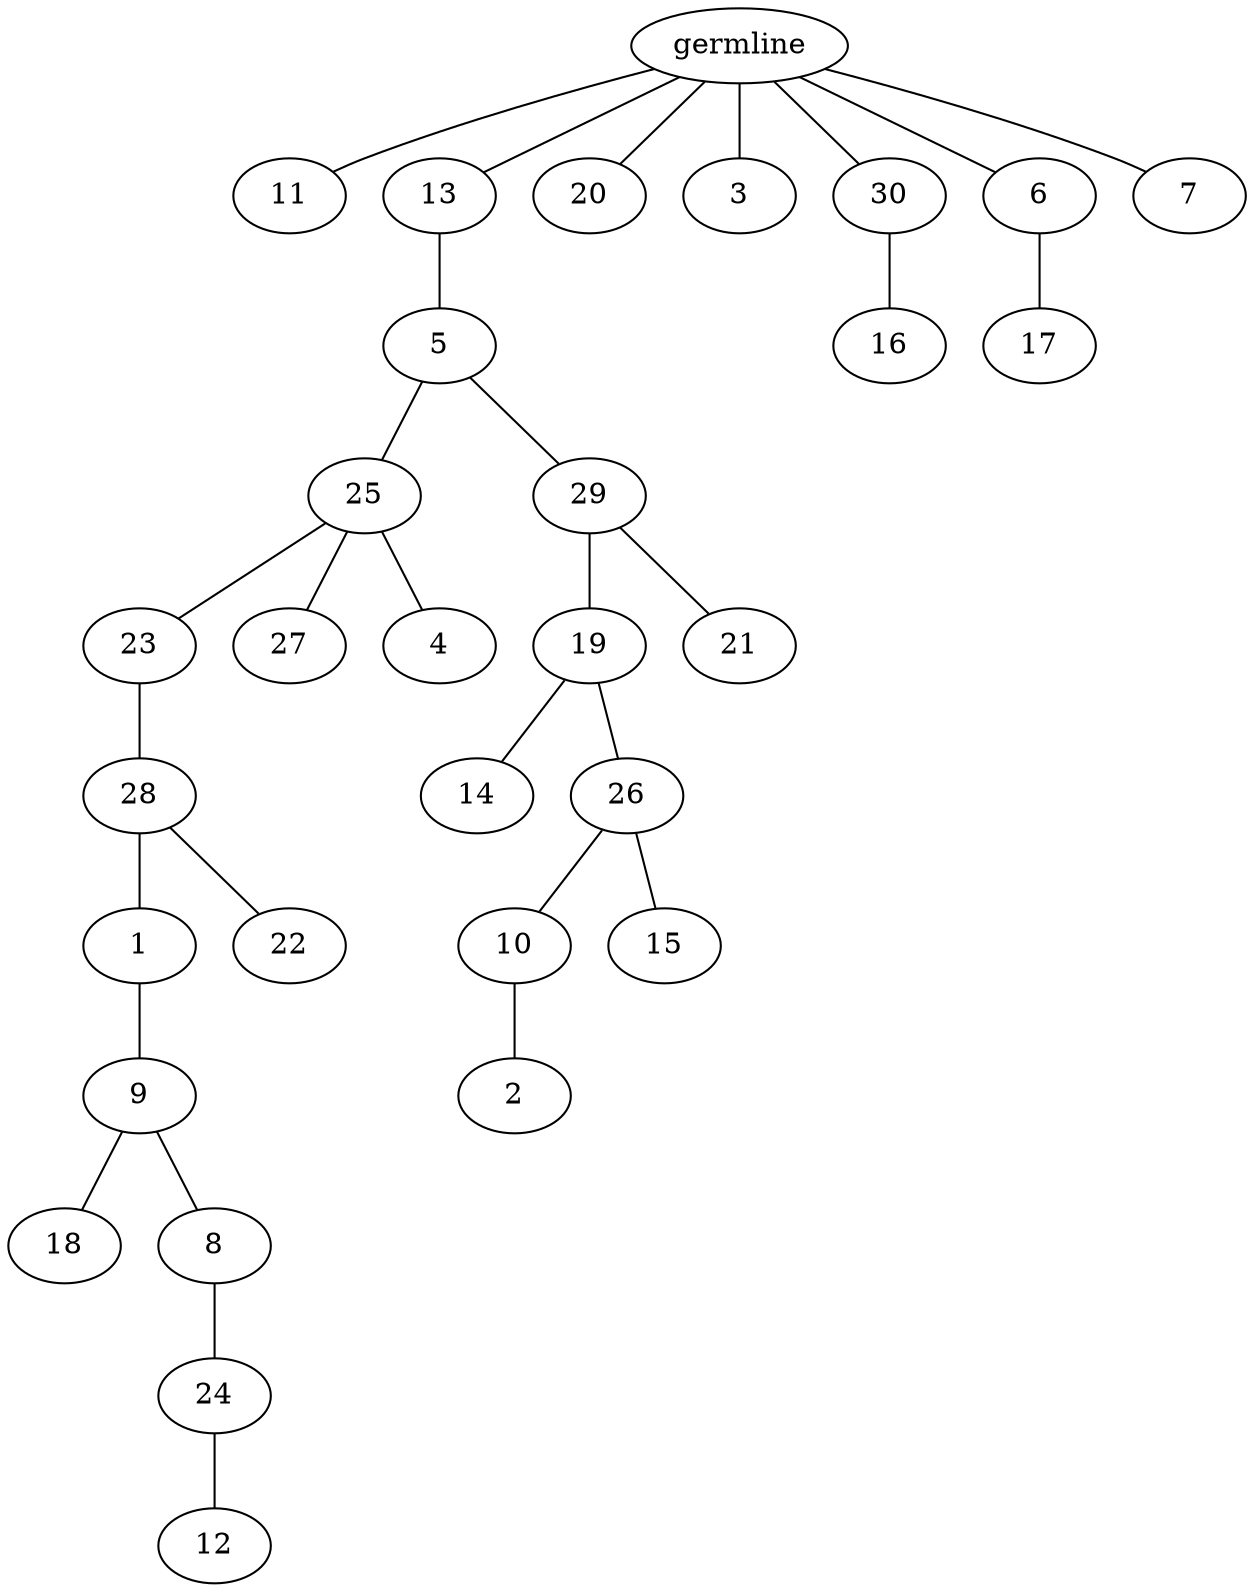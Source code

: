 graph tree {
    "140223311096560" [label="germline"];
    "140223322903456" [label="11"];
    "140223319559856" [label="13"];
    "140223319559424" [label="5"];
    "140223319557168" [label="25"];
    "140223319557648" [label="23"];
    "140223319558848" [label="28"];
    "140223319558464" [label="1"];
    "140223319558176" [label="9"];
    "140223319556784" [label="18"];
    "140223319557840" [label="8"];
    "140223319557360" [label="24"];
    "140223321231120" [label="12"];
    "140223319557600" [label="22"];
    "140223319557552" [label="27"];
    "140223319559712" [label="4"];
    "140223319556400" [label="29"];
    "140223319557264" [label="19"];
    "140223319559136" [label="14"];
    "140223319558320" [label="26"];
    "140223319559376" [label="10"];
    "140223319557744" [label="2"];
    "140223319559904" [label="15"];
    "140223319558944" [label="21"];
    "140223319556544" [label="20"];
    "140223319559232" [label="3"];
    "140223319560048" [label="30"];
    "140223319556496" [label="16"];
    "140223319557936" [label="6"];
    "140223314020384" [label="17"];
    "140223319556304" [label="7"];
    "140223311096560" -- "140223322903456";
    "140223311096560" -- "140223319559856";
    "140223311096560" -- "140223319556544";
    "140223311096560" -- "140223319559232";
    "140223311096560" -- "140223319560048";
    "140223311096560" -- "140223319557936";
    "140223311096560" -- "140223319556304";
    "140223319559856" -- "140223319559424";
    "140223319559424" -- "140223319557168";
    "140223319559424" -- "140223319556400";
    "140223319557168" -- "140223319557648";
    "140223319557168" -- "140223319557552";
    "140223319557168" -- "140223319559712";
    "140223319557648" -- "140223319558848";
    "140223319558848" -- "140223319558464";
    "140223319558848" -- "140223319557600";
    "140223319558464" -- "140223319558176";
    "140223319558176" -- "140223319556784";
    "140223319558176" -- "140223319557840";
    "140223319557840" -- "140223319557360";
    "140223319557360" -- "140223321231120";
    "140223319556400" -- "140223319557264";
    "140223319556400" -- "140223319558944";
    "140223319557264" -- "140223319559136";
    "140223319557264" -- "140223319558320";
    "140223319558320" -- "140223319559376";
    "140223319558320" -- "140223319559904";
    "140223319559376" -- "140223319557744";
    "140223319560048" -- "140223319556496";
    "140223319557936" -- "140223314020384";
}

